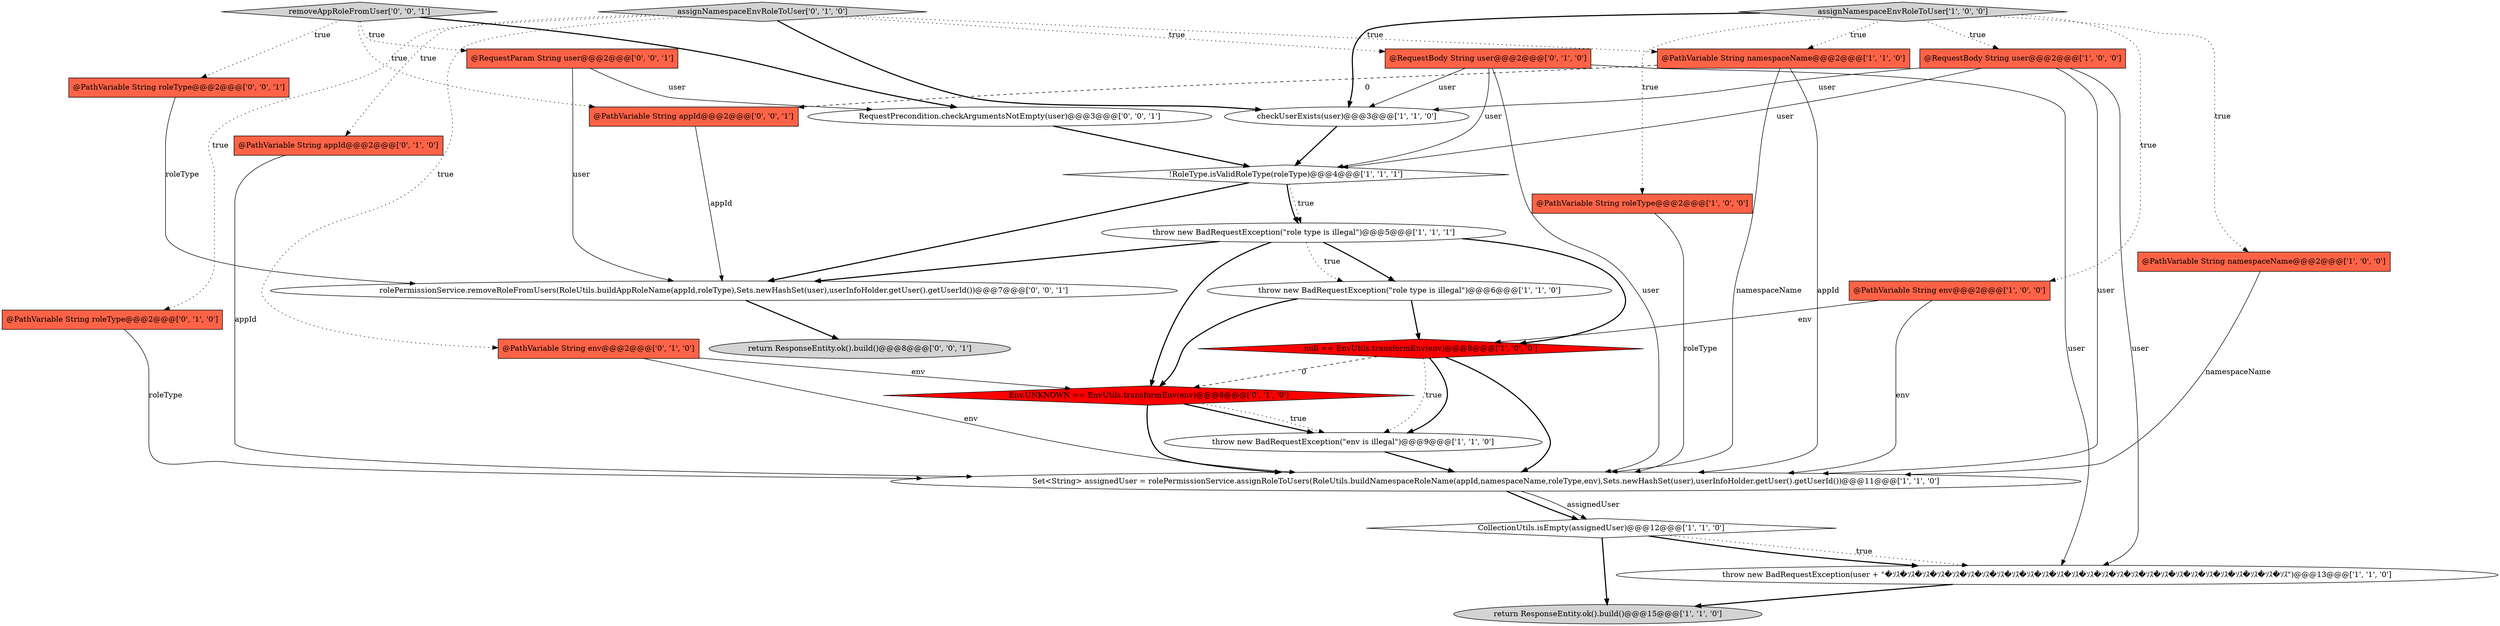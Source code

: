 digraph {
18 [style = filled, label = "@RequestBody String user@@@2@@@['0', '1', '0']", fillcolor = tomato, shape = box image = "AAA0AAABBB2BBB"];
19 [style = filled, label = "assignNamespaceEnvRoleToUser['0', '1', '0']", fillcolor = lightgray, shape = diamond image = "AAA0AAABBB2BBB"];
10 [style = filled, label = "throw new BadRequestException(\"env is illegal\")@@@9@@@['1', '1', '0']", fillcolor = white, shape = ellipse image = "AAA0AAABBB1BBB"];
9 [style = filled, label = "@PathVariable String env@@@2@@@['1', '0', '0']", fillcolor = tomato, shape = box image = "AAA0AAABBB1BBB"];
16 [style = filled, label = "@PathVariable String appId@@@2@@@['0', '1', '0']", fillcolor = tomato, shape = box image = "AAA0AAABBB2BBB"];
3 [style = filled, label = "@RequestBody String user@@@2@@@['1', '0', '0']", fillcolor = tomato, shape = box image = "AAA0AAABBB1BBB"];
11 [style = filled, label = "return ResponseEntity.ok().build()@@@15@@@['1', '1', '0']", fillcolor = lightgray, shape = ellipse image = "AAA0AAABBB1BBB"];
23 [style = filled, label = "rolePermissionService.removeRoleFromUsers(RoleUtils.buildAppRoleName(appId,roleType),Sets.newHashSet(user),userInfoHolder.getUser().getUserId())@@@7@@@['0', '0', '1']", fillcolor = white, shape = ellipse image = "AAA0AAABBB3BBB"];
22 [style = filled, label = "return ResponseEntity.ok().build()@@@8@@@['0', '0', '1']", fillcolor = lightgray, shape = ellipse image = "AAA0AAABBB3BBB"];
17 [style = filled, label = "@PathVariable String env@@@2@@@['0', '1', '0']", fillcolor = tomato, shape = box image = "AAA0AAABBB2BBB"];
6 [style = filled, label = "throw new BadRequestException(\"role type is illegal\")@@@6@@@['1', '1', '0']", fillcolor = white, shape = ellipse image = "AAA0AAABBB1BBB"];
8 [style = filled, label = "CollectionUtils.isEmpty(assignedUser)@@@12@@@['1', '1', '0']", fillcolor = white, shape = diamond image = "AAA0AAABBB1BBB"];
2 [style = filled, label = "!RoleType.isValidRoleType(roleType)@@@4@@@['1', '1', '1']", fillcolor = white, shape = diamond image = "AAA0AAABBB1BBB"];
26 [style = filled, label = "@RequestParam String user@@@2@@@['0', '0', '1']", fillcolor = tomato, shape = box image = "AAA0AAABBB3BBB"];
0 [style = filled, label = "null == EnvUtils.transformEnv(env)@@@8@@@['1', '0', '0']", fillcolor = red, shape = diamond image = "AAA1AAABBB1BBB"];
5 [style = filled, label = "@PathVariable String roleType@@@2@@@['1', '0', '0']", fillcolor = tomato, shape = box image = "AAA0AAABBB1BBB"];
7 [style = filled, label = "assignNamespaceEnvRoleToUser['1', '0', '0']", fillcolor = lightgray, shape = diamond image = "AAA0AAABBB1BBB"];
4 [style = filled, label = "throw new BadRequestException(user + \"�ｿｽ�ｿｽ�ｿｽ�ｿｽ�ｿｽ�ｿｽ�ｿｽ�ｿｽ�ｿｽ�ｿｽ�ｿｽ�ｿｽ�ｿｽ�ｿｽ�ｿｽ�ｿｽ�ｿｽ�ｿｽ�ｿｽ�ｿｽ�ｿｽ�ｿｽ�ｿｽ�ｿｽ�ｿｽ�ｿｽ�ｿｽ\")@@@13@@@['1', '1', '0']", fillcolor = white, shape = ellipse image = "AAA0AAABBB1BBB"];
24 [style = filled, label = "@PathVariable String roleType@@@2@@@['0', '0', '1']", fillcolor = tomato, shape = box image = "AAA0AAABBB3BBB"];
12 [style = filled, label = "throw new BadRequestException(\"role type is illegal\")@@@5@@@['1', '1', '1']", fillcolor = white, shape = ellipse image = "AAA0AAABBB1BBB"];
27 [style = filled, label = "@PathVariable String appId@@@2@@@['0', '0', '1']", fillcolor = tomato, shape = box image = "AAA0AAABBB3BBB"];
15 [style = filled, label = "Set<String> assignedUser = rolePermissionService.assignRoleToUsers(RoleUtils.buildNamespaceRoleName(appId,namespaceName,roleType,env),Sets.newHashSet(user),userInfoHolder.getUser().getUserId())@@@11@@@['1', '1', '0']", fillcolor = white, shape = ellipse image = "AAA0AAABBB1BBB"];
1 [style = filled, label = "checkUserExists(user)@@@3@@@['1', '1', '0']", fillcolor = white, shape = ellipse image = "AAA0AAABBB1BBB"];
28 [style = filled, label = "removeAppRoleFromUser['0', '0', '1']", fillcolor = lightgray, shape = diamond image = "AAA0AAABBB3BBB"];
13 [style = filled, label = "@PathVariable String namespaceName@@@2@@@['1', '0', '0']", fillcolor = tomato, shape = box image = "AAA0AAABBB1BBB"];
14 [style = filled, label = "@PathVariable String namespaceName@@@2@@@['1', '1', '0']", fillcolor = tomato, shape = box image = "AAA0AAABBB1BBB"];
20 [style = filled, label = "@PathVariable String roleType@@@2@@@['0', '1', '0']", fillcolor = tomato, shape = box image = "AAA0AAABBB2BBB"];
25 [style = filled, label = "RequestPrecondition.checkArgumentsNotEmpty(user)@@@3@@@['0', '0', '1']", fillcolor = white, shape = ellipse image = "AAA0AAABBB3BBB"];
21 [style = filled, label = "Env.UNKNOWN == EnvUtils.transformEnv(env)@@@8@@@['0', '1', '0']", fillcolor = red, shape = diamond image = "AAA1AAABBB2BBB"];
9->15 [style = solid, label="env"];
15->8 [style = solid, label="assignedUser"];
21->10 [style = bold, label=""];
19->14 [style = dotted, label="true"];
20->15 [style = solid, label="roleType"];
3->4 [style = solid, label="user"];
14->15 [style = solid, label="namespaceName"];
18->4 [style = solid, label="user"];
10->15 [style = bold, label=""];
7->1 [style = bold, label=""];
7->14 [style = dotted, label="true"];
0->10 [style = dotted, label="true"];
19->17 [style = dotted, label="true"];
12->21 [style = bold, label=""];
18->15 [style = solid, label="user"];
6->21 [style = bold, label=""];
19->20 [style = dotted, label="true"];
14->15 [style = solid, label="appId"];
21->15 [style = bold, label=""];
7->13 [style = dotted, label="true"];
17->15 [style = solid, label="env"];
19->18 [style = dotted, label="true"];
9->0 [style = solid, label="env"];
18->2 [style = solid, label="user"];
6->0 [style = bold, label=""];
21->10 [style = dotted, label="true"];
26->25 [style = solid, label="user"];
7->9 [style = dotted, label="true"];
12->6 [style = bold, label=""];
12->0 [style = bold, label=""];
14->27 [style = dashed, label="0"];
3->15 [style = solid, label="user"];
0->15 [style = bold, label=""];
25->2 [style = bold, label=""];
2->12 [style = bold, label=""];
8->4 [style = dotted, label="true"];
7->5 [style = dotted, label="true"];
13->15 [style = solid, label="namespaceName"];
2->23 [style = bold, label=""];
17->21 [style = solid, label="env"];
19->1 [style = bold, label=""];
0->10 [style = bold, label=""];
26->23 [style = solid, label="user"];
23->22 [style = bold, label=""];
28->24 [style = dotted, label="true"];
12->6 [style = dotted, label="true"];
7->3 [style = dotted, label="true"];
0->21 [style = dashed, label="0"];
28->26 [style = dotted, label="true"];
16->15 [style = solid, label="appId"];
19->16 [style = dotted, label="true"];
2->12 [style = dotted, label="true"];
28->25 [style = bold, label=""];
3->1 [style = solid, label="user"];
1->2 [style = bold, label=""];
12->23 [style = bold, label=""];
28->27 [style = dotted, label="true"];
8->4 [style = bold, label=""];
3->2 [style = solid, label="user"];
27->23 [style = solid, label="appId"];
4->11 [style = bold, label=""];
8->11 [style = bold, label=""];
18->1 [style = solid, label="user"];
15->8 [style = bold, label=""];
24->23 [style = solid, label="roleType"];
5->15 [style = solid, label="roleType"];
}
